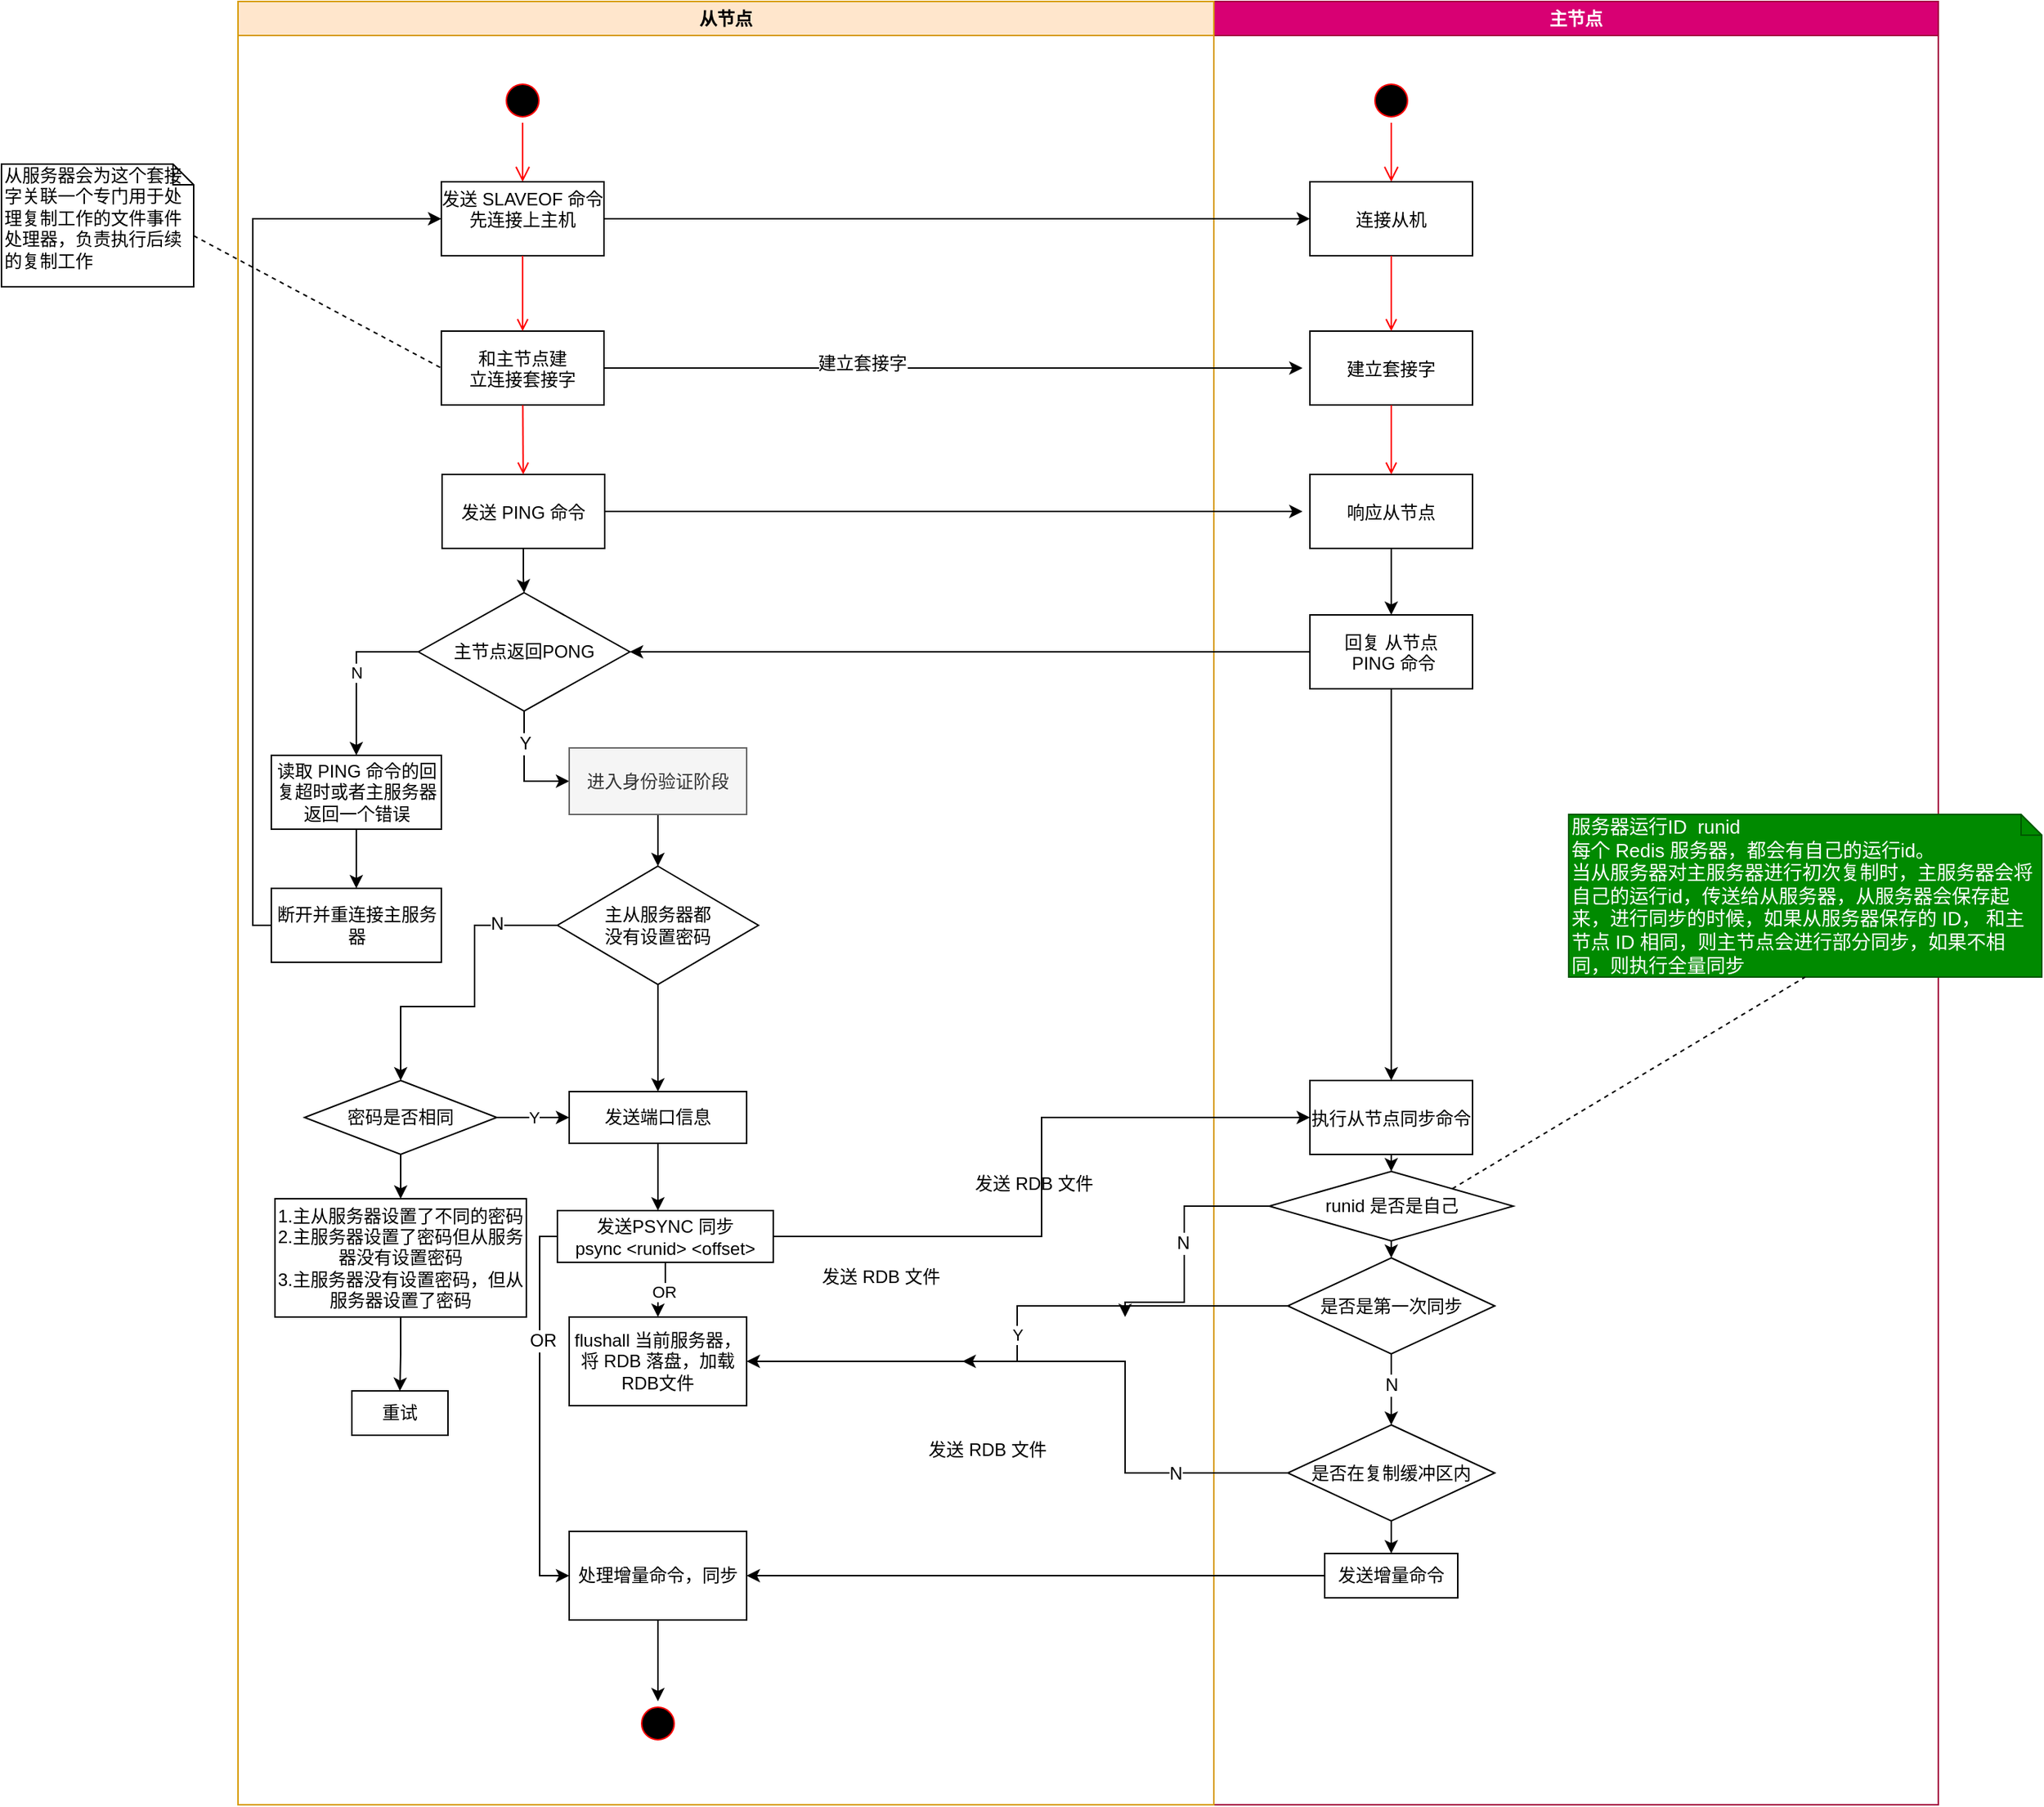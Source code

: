 <mxfile version="10.4.5" type="github"><diagram name="Page-1" id="e7e014a7-5840-1c2e-5031-d8a46d1fe8dd"><mxGraphModel dx="2402" dy="640" grid="1" gridSize="10" guides="1" tooltips="1" connect="1" arrows="1" fold="1" page="1" pageScale="1" pageWidth="1169" pageHeight="826" background="#ffffff" math="0" shadow="0"><root><mxCell id="0"/><mxCell id="1" parent="0"/><mxCell id="3" value="主节点" style="swimlane;whiteSpace=wrap;fillColor=#d80073;strokeColor=#A50040;fontColor=#ffffff;" parent="1" vertex="1"><mxGeometry x="570" y="140" width="490" height="1220" as="geometry"/></mxCell><mxCell id="13" value="" style="ellipse;shape=startState;fillColor=#000000;strokeColor=#ff0000;" parent="3" vertex="1"><mxGeometry x="105" y="52" width="30" height="30" as="geometry"/></mxCell><mxCell id="14" value="" style="edgeStyle=elbowEdgeStyle;elbow=horizontal;verticalAlign=bottom;endArrow=open;endSize=8;strokeColor=#FF0000;endFill=1;rounded=0" parent="3" source="13" target="15" edge="1"><mxGeometry x="85" y="32" as="geometry"><mxPoint x="100" y="102" as="targetPoint"/></mxGeometry></mxCell><mxCell id="15" value="连接从机" style="" parent="3" vertex="1"><mxGeometry x="65" y="122" width="110" height="50" as="geometry"/></mxCell><mxCell id="16" value="建立套接字" style="" parent="3" vertex="1"><mxGeometry x="65" y="223" width="110" height="50" as="geometry"/></mxCell><mxCell id="17" value="" style="endArrow=open;strokeColor=#FF0000;endFill=1;rounded=0" parent="3" source="15" target="16" edge="1"><mxGeometry relative="1" as="geometry"/></mxCell><mxCell id="1xNUFkOUKEFxTeDGuHTY-50" value="" style="edgeStyle=orthogonalEdgeStyle;rounded=0;orthogonalLoop=1;jettySize=auto;html=1;" edge="1" parent="3" source="18" target="1xNUFkOUKEFxTeDGuHTY-49"><mxGeometry relative="1" as="geometry"/></mxCell><mxCell id="18" value="响应从节点" style="" parent="3" vertex="1"><mxGeometry x="65" y="320" width="110" height="50" as="geometry"/></mxCell><mxCell id="1xNUFkOUKEFxTeDGuHTY-86" value="" style="edgeStyle=orthogonalEdgeStyle;rounded=0;orthogonalLoop=1;jettySize=auto;html=1;" edge="1" parent="3" source="1xNUFkOUKEFxTeDGuHTY-49" target="1xNUFkOUKEFxTeDGuHTY-85"><mxGeometry relative="1" as="geometry"/></mxCell><mxCell id="1xNUFkOUKEFxTeDGuHTY-49" value="回复 从节点&#10; PING 命令" style="" vertex="1" parent="3"><mxGeometry x="65" y="415" width="110" height="50" as="geometry"/></mxCell><mxCell id="1xNUFkOUKEFxTeDGuHTY-85" value="执行从节点同步命令" style="" vertex="1" parent="3"><mxGeometry x="65" y="730" width="110" height="50" as="geometry"/></mxCell><mxCell id="19" value="" style="endArrow=open;strokeColor=#FF0000;endFill=1;rounded=0" parent="3" source="16" target="18" edge="1"><mxGeometry relative="1" as="geometry"/></mxCell><mxCell id="1xNUFkOUKEFxTeDGuHTY-94" value="" style="edgeStyle=orthogonalEdgeStyle;rounded=0;orthogonalLoop=1;jettySize=auto;html=1;" edge="1" parent="3" source="1xNUFkOUKEFxTeDGuHTY-88" target="1xNUFkOUKEFxTeDGuHTY-93"><mxGeometry relative="1" as="geometry"/></mxCell><mxCell id="1xNUFkOUKEFxTeDGuHTY-98" value="N" style="text;html=1;resizable=0;points=[];align=center;verticalAlign=middle;labelBackgroundColor=#ffffff;" vertex="1" connectable="0" parent="1xNUFkOUKEFxTeDGuHTY-94"><mxGeometry x="-0.125" relative="1" as="geometry"><mxPoint as="offset"/></mxGeometry></mxCell><mxCell id="1xNUFkOUKEFxTeDGuHTY-88" value="是否是第一次同步" style="rhombus;whiteSpace=wrap;html=1;" vertex="1" parent="3"><mxGeometry x="50" y="850" width="140" height="65" as="geometry"/></mxCell><mxCell id="1xNUFkOUKEFxTeDGuHTY-93" value="是否在复制缓冲区内" style="rhombus;whiteSpace=wrap;html=1;" vertex="1" parent="3"><mxGeometry x="50" y="963" width="140" height="65" as="geometry"/></mxCell><mxCell id="2" value="从节点" style="swimlane;whiteSpace=wrap;fillColor=#ffe6cc;strokeColor=#d79b00;" parent="3" vertex="1"><mxGeometry x="-660" width="660" height="1220" as="geometry"/></mxCell><mxCell id="5" value="" style="ellipse;shape=startState;fillColor=#000000;strokeColor=#ff0000;" parent="2" vertex="1"><mxGeometry x="177.5" y="52" width="30" height="30" as="geometry"/></mxCell><mxCell id="6" value="" style="edgeStyle=elbowEdgeStyle;elbow=horizontal;verticalAlign=bottom;endArrow=open;endSize=8;strokeColor=#FF0000;endFill=1;rounded=0" parent="2" source="5" target="7" edge="1"><mxGeometry x="177.5" y="52" as="geometry"><mxPoint x="192.5" y="122" as="targetPoint"/></mxGeometry></mxCell><mxCell id="7" value="发送 SLAVEOF 命令&#10;先连接上主机&#10;" style="" parent="2" vertex="1"><mxGeometry x="137.5" y="122" width="110" height="50" as="geometry"/></mxCell><mxCell id="8" value="和主节点建&#10;立连接套接字" style="" parent="2" vertex="1"><mxGeometry x="137.5" y="223" width="110" height="50" as="geometry"/></mxCell><mxCell id="9" value="" style="endArrow=open;strokeColor=#FF0000;endFill=1;rounded=0" parent="2" source="7" target="8" edge="1"><mxGeometry relative="1" as="geometry"/></mxCell><mxCell id="1xNUFkOUKEFxTeDGuHTY-55" value="" style="edgeStyle=orthogonalEdgeStyle;rounded=0;orthogonalLoop=1;jettySize=auto;html=1;" edge="1" parent="2" source="10" target="1xNUFkOUKEFxTeDGuHTY-53"><mxGeometry relative="1" as="geometry"/></mxCell><mxCell id="10" value="发送 PING 命令" style="" parent="2" vertex="1"><mxGeometry x="138" y="320" width="110" height="50" as="geometry"/></mxCell><mxCell id="11" value="" style="endArrow=open;strokeColor=#FF0000;endFill=1;rounded=0" parent="2" source="8" target="10" edge="1"><mxGeometry relative="1" as="geometry"/></mxCell><mxCell id="1xNUFkOUKEFxTeDGuHTY-59" value="N" style="edgeStyle=orthogonalEdgeStyle;rounded=0;orthogonalLoop=1;jettySize=auto;html=1;entryX=0.5;entryY=0;entryDx=0;entryDy=0;" edge="1" parent="2" source="1xNUFkOUKEFxTeDGuHTY-53" target="1xNUFkOUKEFxTeDGuHTY-58"><mxGeometry relative="1" as="geometry"><Array as="points"><mxPoint x="80" y="440"/></Array></mxGeometry></mxCell><mxCell id="1xNUFkOUKEFxTeDGuHTY-66" style="edgeStyle=orthogonalEdgeStyle;rounded=0;orthogonalLoop=1;jettySize=auto;html=1;entryX=0;entryY=0.5;entryDx=0;entryDy=0;" edge="1" parent="2" source="1xNUFkOUKEFxTeDGuHTY-53" target="1xNUFkOUKEFxTeDGuHTY-65"><mxGeometry relative="1" as="geometry"/></mxCell><mxCell id="1xNUFkOUKEFxTeDGuHTY-73" value="Y" style="text;html=1;resizable=0;points=[];align=center;verticalAlign=middle;labelBackgroundColor=#ffffff;" vertex="1" connectable="0" parent="1xNUFkOUKEFxTeDGuHTY-66"><mxGeometry x="-0.431" relative="1" as="geometry"><mxPoint as="offset"/></mxGeometry></mxCell><mxCell id="1xNUFkOUKEFxTeDGuHTY-53" value="主节点返回PONG" style="rhombus;whiteSpace=wrap;html=1;" vertex="1" parent="2"><mxGeometry x="122" y="400" width="143" height="80" as="geometry"/></mxCell><mxCell id="1xNUFkOUKEFxTeDGuHTY-61" value="" style="edgeStyle=orthogonalEdgeStyle;rounded=0;orthogonalLoop=1;jettySize=auto;html=1;" edge="1" parent="2" source="1xNUFkOUKEFxTeDGuHTY-58" target="1xNUFkOUKEFxTeDGuHTY-60"><mxGeometry relative="1" as="geometry"/></mxCell><mxCell id="1xNUFkOUKEFxTeDGuHTY-58" value="读取 PING 命令的回复超时或者主服务器返回一个错误" style="rounded=0;whiteSpace=wrap;html=1;" vertex="1" parent="2"><mxGeometry x="22.5" y="510" width="115" height="50" as="geometry"/></mxCell><mxCell id="1xNUFkOUKEFxTeDGuHTY-62" style="edgeStyle=orthogonalEdgeStyle;rounded=0;orthogonalLoop=1;jettySize=auto;html=1;exitX=0;exitY=0.5;exitDx=0;exitDy=0;entryX=0;entryY=0.5;entryDx=0;entryDy=0;" edge="1" parent="2" source="1xNUFkOUKEFxTeDGuHTY-60" target="7"><mxGeometry relative="1" as="geometry"><Array as="points"><mxPoint x="10" y="625"/><mxPoint x="10" y="147"/></Array></mxGeometry></mxCell><mxCell id="1xNUFkOUKEFxTeDGuHTY-60" value="断开并重连接主服务器" style="rounded=0;whiteSpace=wrap;html=1;" vertex="1" parent="2"><mxGeometry x="22.5" y="600" width="115" height="50" as="geometry"/></mxCell><mxCell id="1xNUFkOUKEFxTeDGuHTY-68" value="" style="edgeStyle=orthogonalEdgeStyle;rounded=0;orthogonalLoop=1;jettySize=auto;html=1;" edge="1" parent="2" source="1xNUFkOUKEFxTeDGuHTY-65" target="1xNUFkOUKEFxTeDGuHTY-67"><mxGeometry relative="1" as="geometry"/></mxCell><mxCell id="1xNUFkOUKEFxTeDGuHTY-65" value="进入身份验证阶段" style="rounded=0;whiteSpace=wrap;html=1;fillColor=#f5f5f5;strokeColor=#666666;fontColor=#333333;" vertex="1" parent="2"><mxGeometry x="224" y="505" width="120" height="45" as="geometry"/></mxCell><mxCell id="1xNUFkOUKEFxTeDGuHTY-72" style="edgeStyle=orthogonalEdgeStyle;rounded=0;orthogonalLoop=1;jettySize=auto;html=1;entryX=0.5;entryY=0;entryDx=0;entryDy=0;" edge="1" parent="2" source="1xNUFkOUKEFxTeDGuHTY-67"><mxGeometry relative="1" as="geometry"><mxPoint x="110" y="730" as="targetPoint"/><Array as="points"><mxPoint x="160" y="625"/><mxPoint x="160" y="680"/><mxPoint x="110" y="680"/></Array></mxGeometry></mxCell><mxCell id="1xNUFkOUKEFxTeDGuHTY-74" value="N" style="text;html=1;resizable=0;points=[];align=center;verticalAlign=middle;labelBackgroundColor=#ffffff;" vertex="1" connectable="0" parent="1xNUFkOUKEFxTeDGuHTY-72"><mxGeometry x="-0.611" y="-1" relative="1" as="geometry"><mxPoint as="offset"/></mxGeometry></mxCell><mxCell id="1xNUFkOUKEFxTeDGuHTY-77" value="" style="edgeStyle=orthogonalEdgeStyle;rounded=0;orthogonalLoop=1;jettySize=auto;html=1;" edge="1" parent="2" source="1xNUFkOUKEFxTeDGuHTY-67" target="1xNUFkOUKEFxTeDGuHTY-69"><mxGeometry relative="1" as="geometry"/></mxCell><mxCell id="1xNUFkOUKEFxTeDGuHTY-67" value="主从服务器都&lt;br&gt;没有设置密码" style="rhombus;whiteSpace=wrap;html=1;" vertex="1" parent="2"><mxGeometry x="216" y="585" width="136" height="80" as="geometry"/></mxCell><mxCell id="1xNUFkOUKEFxTeDGuHTY-84" value="" style="edgeStyle=orthogonalEdgeStyle;rounded=0;orthogonalLoop=1;jettySize=auto;html=1;" edge="1" parent="2" source="1xNUFkOUKEFxTeDGuHTY-69" target="1xNUFkOUKEFxTeDGuHTY-83"><mxGeometry relative="1" as="geometry"><Array as="points"><mxPoint x="284" y="810"/><mxPoint x="284" y="810"/></Array></mxGeometry></mxCell><mxCell id="1xNUFkOUKEFxTeDGuHTY-69" value="发送端口信息" style="rounded=0;whiteSpace=wrap;html=1;" vertex="1" parent="2"><mxGeometry x="224" y="737.5" width="120" height="35" as="geometry"/></mxCell><mxCell id="1xNUFkOUKEFxTeDGuHTY-104" style="edgeStyle=orthogonalEdgeStyle;rounded=0;orthogonalLoop=1;jettySize=auto;html=1;entryX=0;entryY=0.5;entryDx=0;entryDy=0;" edge="1" parent="2" source="1xNUFkOUKEFxTeDGuHTY-83" target="1xNUFkOUKEFxTeDGuHTY-100"><mxGeometry relative="1" as="geometry"><Array as="points"><mxPoint x="204" y="835"/><mxPoint x="204" y="1065"/></Array></mxGeometry></mxCell><mxCell id="1xNUFkOUKEFxTeDGuHTY-108" value="OR" style="text;html=1;resizable=0;points=[];align=center;verticalAlign=middle;labelBackgroundColor=#ffffff;" vertex="1" connectable="0" parent="1xNUFkOUKEFxTeDGuHTY-104"><mxGeometry x="-0.37" y="2" relative="1" as="geometry"><mxPoint as="offset"/></mxGeometry></mxCell><mxCell id="1xNUFkOUKEFxTeDGuHTY-107" value="OR" style="edgeStyle=orthogonalEdgeStyle;rounded=0;orthogonalLoop=1;jettySize=auto;html=1;" edge="1" parent="2" source="1xNUFkOUKEFxTeDGuHTY-83" target="1xNUFkOUKEFxTeDGuHTY-90"><mxGeometry relative="1" as="geometry"/></mxCell><mxCell id="1xNUFkOUKEFxTeDGuHTY-83" value="发送PSYNC 同步&lt;br&gt;psync &amp;lt;runid&amp;gt; &amp;lt;offset&amp;gt;&lt;br&gt;" style="rounded=0;whiteSpace=wrap;html=1;" vertex="1" parent="2"><mxGeometry x="216" y="818" width="146" height="35" as="geometry"/></mxCell><mxCell id="1xNUFkOUKEFxTeDGuHTY-78" value="Y" style="edgeStyle=orthogonalEdgeStyle;rounded=0;orthogonalLoop=1;jettySize=auto;html=1;" edge="1" parent="2" source="1xNUFkOUKEFxTeDGuHTY-75" target="1xNUFkOUKEFxTeDGuHTY-69"><mxGeometry relative="1" as="geometry"/></mxCell><mxCell id="1xNUFkOUKEFxTeDGuHTY-80" value="" style="edgeStyle=orthogonalEdgeStyle;rounded=0;orthogonalLoop=1;jettySize=auto;html=1;" edge="1" parent="2" source="1xNUFkOUKEFxTeDGuHTY-75" target="1xNUFkOUKEFxTeDGuHTY-79"><mxGeometry relative="1" as="geometry"/></mxCell><mxCell id="1xNUFkOUKEFxTeDGuHTY-75" value="密码是否相同" style="rhombus;whiteSpace=wrap;html=1;" vertex="1" parent="2"><mxGeometry x="45" y="730" width="130" height="50" as="geometry"/></mxCell><mxCell id="1xNUFkOUKEFxTeDGuHTY-82" value="" style="edgeStyle=orthogonalEdgeStyle;rounded=0;orthogonalLoop=1;jettySize=auto;html=1;" edge="1" parent="2" source="1xNUFkOUKEFxTeDGuHTY-79" target="1xNUFkOUKEFxTeDGuHTY-81"><mxGeometry relative="1" as="geometry"/></mxCell><mxCell id="1xNUFkOUKEFxTeDGuHTY-79" value="1.主从服务器设置了不同的密码&lt;br&gt;2.主服务器设置了密码但从服务器没有设置密码&lt;br&gt;3.主服务器没有设置密码，但从服务器设置了密码&lt;br&gt;" style="rounded=0;whiteSpace=wrap;html=1;" vertex="1" parent="2"><mxGeometry x="25" y="810" width="170" height="80" as="geometry"/></mxCell><mxCell id="1xNUFkOUKEFxTeDGuHTY-81" value="重试&lt;br&gt;" style="rounded=0;whiteSpace=wrap;html=1;" vertex="1" parent="2"><mxGeometry x="77" y="940" width="65" height="30" as="geometry"/></mxCell><mxCell id="1xNUFkOUKEFxTeDGuHTY-90" value="flushall 当前服务器，将 RDB 落盘，加载RDB文件" style="rounded=0;whiteSpace=wrap;html=1;" vertex="1" parent="2"><mxGeometry x="224" y="890" width="120" height="60" as="geometry"/></mxCell><mxCell id="1xNUFkOUKEFxTeDGuHTY-92" value="发送 RDB 文件" style="text;html=1;strokeColor=none;fillColor=none;align=center;verticalAlign=middle;whiteSpace=wrap;rounded=0;" vertex="1" parent="2"><mxGeometry x="390" y="853" width="90" height="20" as="geometry"/></mxCell><mxCell id="1xNUFkOUKEFxTeDGuHTY-97" value="发送 RDB 文件" style="text;html=1;strokeColor=none;fillColor=none;align=center;verticalAlign=middle;whiteSpace=wrap;rounded=0;" vertex="1" parent="2"><mxGeometry x="460" y="970" width="94" height="20" as="geometry"/></mxCell><mxCell id="1xNUFkOUKEFxTeDGuHTY-106" value="" style="edgeStyle=orthogonalEdgeStyle;rounded=0;orthogonalLoop=1;jettySize=auto;html=1;" edge="1" parent="2" source="1xNUFkOUKEFxTeDGuHTY-100" target="1xNUFkOUKEFxTeDGuHTY-105"><mxGeometry relative="1" as="geometry"/></mxCell><mxCell id="1xNUFkOUKEFxTeDGuHTY-100" value="处理增量命令，同步" style="rounded=0;whiteSpace=wrap;html=1;" vertex="1" parent="2"><mxGeometry x="224" y="1035" width="120" height="60" as="geometry"/></mxCell><mxCell id="1xNUFkOUKEFxTeDGuHTY-105" value="" style="ellipse;shape=startState;fillColor=#000000;strokeColor=#ff0000;" vertex="1" parent="2"><mxGeometry x="269" y="1150" width="30" height="30" as="geometry"/></mxCell><mxCell id="1xNUFkOUKEFxTeDGuHTY-121" value="发送 RDB 文件" style="text;html=1;strokeColor=none;fillColor=none;align=center;verticalAlign=middle;whiteSpace=wrap;rounded=0;" vertex="1" parent="2"><mxGeometry x="492" y="790" width="93" height="20" as="geometry"/></mxCell><mxCell id="1xNUFkOUKEFxTeDGuHTY-41" style="edgeStyle=orthogonalEdgeStyle;rounded=0;orthogonalLoop=1;jettySize=auto;html=1;entryX=0;entryY=0.5;entryDx=0;entryDy=0;" edge="1" parent="3" source="7" target="15"><mxGeometry relative="1" as="geometry"/></mxCell><mxCell id="1xNUFkOUKEFxTeDGuHTY-54" style="edgeStyle=orthogonalEdgeStyle;rounded=0;orthogonalLoop=1;jettySize=auto;html=1;entryX=1;entryY=0.5;entryDx=0;entryDy=0;" edge="1" parent="3" source="1xNUFkOUKEFxTeDGuHTY-49" target="1xNUFkOUKEFxTeDGuHTY-53"><mxGeometry relative="1" as="geometry"><mxPoint x="-120" y="440" as="targetPoint"/></mxGeometry></mxCell><mxCell id="1xNUFkOUKEFxTeDGuHTY-87" style="edgeStyle=orthogonalEdgeStyle;rounded=0;orthogonalLoop=1;jettySize=auto;html=1;entryX=0;entryY=0.5;entryDx=0;entryDy=0;" edge="1" parent="3" source="1xNUFkOUKEFxTeDGuHTY-83" target="1xNUFkOUKEFxTeDGuHTY-85"><mxGeometry relative="1" as="geometry"/></mxCell><mxCell id="1xNUFkOUKEFxTeDGuHTY-91" value="Y" style="edgeStyle=orthogonalEdgeStyle;rounded=0;orthogonalLoop=1;jettySize=auto;html=1;entryX=1;entryY=0.5;entryDx=0;entryDy=0;" edge="1" parent="3" source="1xNUFkOUKEFxTeDGuHTY-88" target="1xNUFkOUKEFxTeDGuHTY-90"><mxGeometry relative="1" as="geometry"/></mxCell><mxCell id="1xNUFkOUKEFxTeDGuHTY-103" style="edgeStyle=orthogonalEdgeStyle;rounded=0;orthogonalLoop=1;jettySize=auto;html=1;entryX=1;entryY=0.5;entryDx=0;entryDy=0;" edge="1" parent="3" source="1xNUFkOUKEFxTeDGuHTY-99" target="1xNUFkOUKEFxTeDGuHTY-100"><mxGeometry relative="1" as="geometry"/></mxCell><mxCell id="1xNUFkOUKEFxTeDGuHTY-99" value="发送增量命令" style="rounded=0;whiteSpace=wrap;html=1;" vertex="1" parent="3"><mxGeometry x="75" y="1050" width="90" height="30" as="geometry"/></mxCell><mxCell id="1xNUFkOUKEFxTeDGuHTY-116" value="" style="endArrow=classic;html=1;exitX=0.5;exitY=1;exitDx=0;exitDy=0;entryX=0.5;entryY=0;entryDx=0;entryDy=0;" edge="1" parent="3" source="1xNUFkOUKEFxTeDGuHTY-93" target="1xNUFkOUKEFxTeDGuHTY-99"><mxGeometry width="50" height="50" relative="1" as="geometry"><mxPoint x="190" y="1050" as="sourcePoint"/><mxPoint x="240" y="1000" as="targetPoint"/></mxGeometry></mxCell><mxCell id="1xNUFkOUKEFxTeDGuHTY-117" value="runid 是否是自己" style="rhombus;whiteSpace=wrap;html=1;" vertex="1" parent="3"><mxGeometry x="37.5" y="791.5" width="165" height="47" as="geometry"/></mxCell><mxCell id="1xNUFkOUKEFxTeDGuHTY-122" value="" style="endArrow=classic;html=1;exitX=0.5;exitY=1;exitDx=0;exitDy=0;entryX=0.5;entryY=0;entryDx=0;entryDy=0;" edge="1" parent="3" source="1xNUFkOUKEFxTeDGuHTY-85" target="1xNUFkOUKEFxTeDGuHTY-117"><mxGeometry width="50" height="50" relative="1" as="geometry"><mxPoint x="-600" y="1290" as="sourcePoint"/><mxPoint x="-550" y="1240" as="targetPoint"/></mxGeometry></mxCell><mxCell id="1xNUFkOUKEFxTeDGuHTY-123" value="" style="endArrow=classic;html=1;exitX=0.5;exitY=1;exitDx=0;exitDy=0;entryX=0.5;entryY=0;entryDx=0;entryDy=0;" edge="1" parent="3" source="1xNUFkOUKEFxTeDGuHTY-117" target="1xNUFkOUKEFxTeDGuHTY-88"><mxGeometry width="50" height="50" relative="1" as="geometry"><mxPoint x="-600" y="1290" as="sourcePoint"/><mxPoint x="-550" y="1240" as="targetPoint"/></mxGeometry></mxCell><mxCell id="1xNUFkOUKEFxTeDGuHTY-124" value="&lt;font style=&quot;font-size: 13px&quot;&gt;服务器运行ID&amp;nbsp; runid&lt;br&gt;每个 Redis 服务器，都会有自己的运行id。&lt;br&gt;当从服务器对主服务器进行初次复制时，主服务器会将自己的运行id，传送给从服务器，从服务器会保存起来，进行同步的时候，如果从服务器保存的 ID， 和主节点 ID 相同，则主节点会进行部分同步，如果不相同，则执行全量同步&lt;/font&gt;&lt;br&gt;" style="shape=note;whiteSpace=wrap;html=1;size=14;verticalAlign=top;align=left;spacingTop=-6;fillColor=#008a00;strokeColor=#005700;fontColor=#ffffff;" vertex="1" parent="3"><mxGeometry x="240" y="550" width="320" height="110" as="geometry"/></mxCell><mxCell id="1xNUFkOUKEFxTeDGuHTY-126" value="" style="endArrow=none;dashed=1;html=1;exitX=1;exitY=0;exitDx=0;exitDy=0;entryX=0.5;entryY=1;entryDx=0;entryDy=0;entryPerimeter=0;" edge="1" parent="3" source="1xNUFkOUKEFxTeDGuHTY-117" target="1xNUFkOUKEFxTeDGuHTY-124"><mxGeometry width="50" height="50" relative="1" as="geometry"><mxPoint x="-600" y="1290" as="sourcePoint"/><mxPoint x="-550" y="1240" as="targetPoint"/></mxGeometry></mxCell><mxCell id="1xNUFkOUKEFxTeDGuHTY-46" style="edgeStyle=orthogonalEdgeStyle;rounded=0;orthogonalLoop=1;jettySize=auto;html=1;" edge="1" parent="1" source="8"><mxGeometry relative="1" as="geometry"><mxPoint x="630" y="388" as="targetPoint"/></mxGeometry></mxCell><mxCell id="1xNUFkOUKEFxTeDGuHTY-47" value="建立套接字" style="text;html=1;resizable=0;points=[];align=center;verticalAlign=middle;labelBackgroundColor=#ffffff;" vertex="1" connectable="0" parent="1xNUFkOUKEFxTeDGuHTY-46"><mxGeometry x="-0.263" y="3" relative="1" as="geometry"><mxPoint as="offset"/></mxGeometry></mxCell><mxCell id="1xNUFkOUKEFxTeDGuHTY-48" style="edgeStyle=orthogonalEdgeStyle;rounded=0;orthogonalLoop=1;jettySize=auto;html=1;" edge="1" parent="1" source="10"><mxGeometry relative="1" as="geometry"><mxPoint x="630" y="485" as="targetPoint"/></mxGeometry></mxCell><mxCell id="1xNUFkOUKEFxTeDGuHTY-95" style="edgeStyle=orthogonalEdgeStyle;rounded=0;orthogonalLoop=1;jettySize=auto;html=1;" edge="1" parent="1" source="1xNUFkOUKEFxTeDGuHTY-93"><mxGeometry relative="1" as="geometry"><mxPoint x="400" y="1060" as="targetPoint"/><Array as="points"><mxPoint x="510" y="1136"/><mxPoint x="510" y="1060"/></Array></mxGeometry></mxCell><mxCell id="1xNUFkOUKEFxTeDGuHTY-96" value="N" style="text;html=1;resizable=0;points=[];align=center;verticalAlign=middle;labelBackgroundColor=#ffffff;" vertex="1" connectable="0" parent="1xNUFkOUKEFxTeDGuHTY-95"><mxGeometry x="-0.487" relative="1" as="geometry"><mxPoint as="offset"/></mxGeometry></mxCell><mxCell id="1xNUFkOUKEFxTeDGuHTY-118" style="edgeStyle=orthogonalEdgeStyle;rounded=0;orthogonalLoop=1;jettySize=auto;html=1;" edge="1" parent="1" source="1xNUFkOUKEFxTeDGuHTY-117"><mxGeometry relative="1" as="geometry"><mxPoint x="510" y="1030" as="targetPoint"/><Array as="points"><mxPoint x="550" y="955"/><mxPoint x="550" y="1020"/><mxPoint x="510" y="1020"/></Array></mxGeometry></mxCell><mxCell id="1xNUFkOUKEFxTeDGuHTY-119" value="N" style="text;html=1;resizable=0;points=[];align=center;verticalAlign=middle;labelBackgroundColor=#ffffff;" vertex="1" connectable="0" parent="1xNUFkOUKEFxTeDGuHTY-118"><mxGeometry x="-0.333" y="25" relative="1" as="geometry"><mxPoint x="-26" y="25" as="offset"/></mxGeometry></mxCell><mxCell id="1xNUFkOUKEFxTeDGuHTY-43" value="从服务器会为这个套接字关联一个专门用于处理复制工作的文件事件处理器，负责执行后续的复制工作" style="shape=note;whiteSpace=wrap;html=1;size=14;verticalAlign=top;align=left;spacingTop=-6;" vertex="1" parent="1"><mxGeometry x="-250" y="250" width="130" height="83" as="geometry"/></mxCell><mxCell id="1xNUFkOUKEFxTeDGuHTY-45" value="" style="endArrow=none;dashed=1;html=1;entryX=0;entryY=0.5;entryDx=0;entryDy=0;exitX=0;exitY=0;exitDx=130;exitDy=48.5;exitPerimeter=0;" edge="1" parent="1" source="1xNUFkOUKEFxTeDGuHTY-43" target="8"><mxGeometry width="50" height="50" relative="1" as="geometry"><mxPoint x="174.5" y="378.5" as="sourcePoint"/><mxPoint x="224.5" y="328.5" as="targetPoint"/></mxGeometry></mxCell></root></mxGraphModel></diagram></mxfile>
